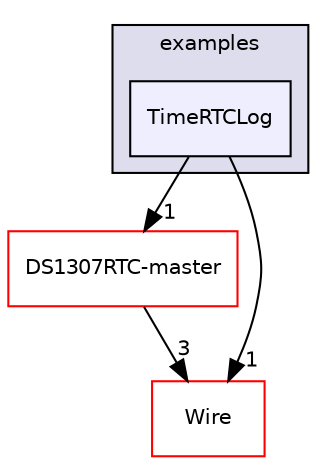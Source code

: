 digraph "Arduino/Libraries/Time/examples/TimeRTCLog" {
  compound=true
  node [ fontsize="10", fontname="Helvetica"];
  edge [ labelfontsize="10", labelfontname="Helvetica"];
  subgraph clusterdir_50e95a2769a186a5c9043732ad260356 {
    graph [ bgcolor="#ddddee", pencolor="black", label="examples" fontname="Helvetica", fontsize="10", URL="dir_50e95a2769a186a5c9043732ad260356.html"]
  dir_542d72900c876eb218bb8a4371c96e45 [shape=box, label="TimeRTCLog", style="filled", fillcolor="#eeeeff", pencolor="black", URL="dir_542d72900c876eb218bb8a4371c96e45.html"];
  }
  dir_7dc352bebdb9e1d278a7651c3c2ec07a [shape=box label="DS1307RTC-master" fillcolor="white" style="filled" color="red" URL="dir_7dc352bebdb9e1d278a7651c3c2ec07a.html"];
  dir_1b0f1419218e07baff219bd9e7452645 [shape=box label="Wire" fillcolor="white" style="filled" color="red" URL="dir_1b0f1419218e07baff219bd9e7452645.html"];
  dir_7dc352bebdb9e1d278a7651c3c2ec07a->dir_1b0f1419218e07baff219bd9e7452645 [headlabel="3", labeldistance=1.5 headhref="dir_000003_000043.html"];
  dir_542d72900c876eb218bb8a4371c96e45->dir_7dc352bebdb9e1d278a7651c3c2ec07a [headlabel="1", labeldistance=1.5 headhref="dir_000038_000003.html"];
  dir_542d72900c876eb218bb8a4371c96e45->dir_1b0f1419218e07baff219bd9e7452645 [headlabel="1", labeldistance=1.5 headhref="dir_000038_000043.html"];
}

